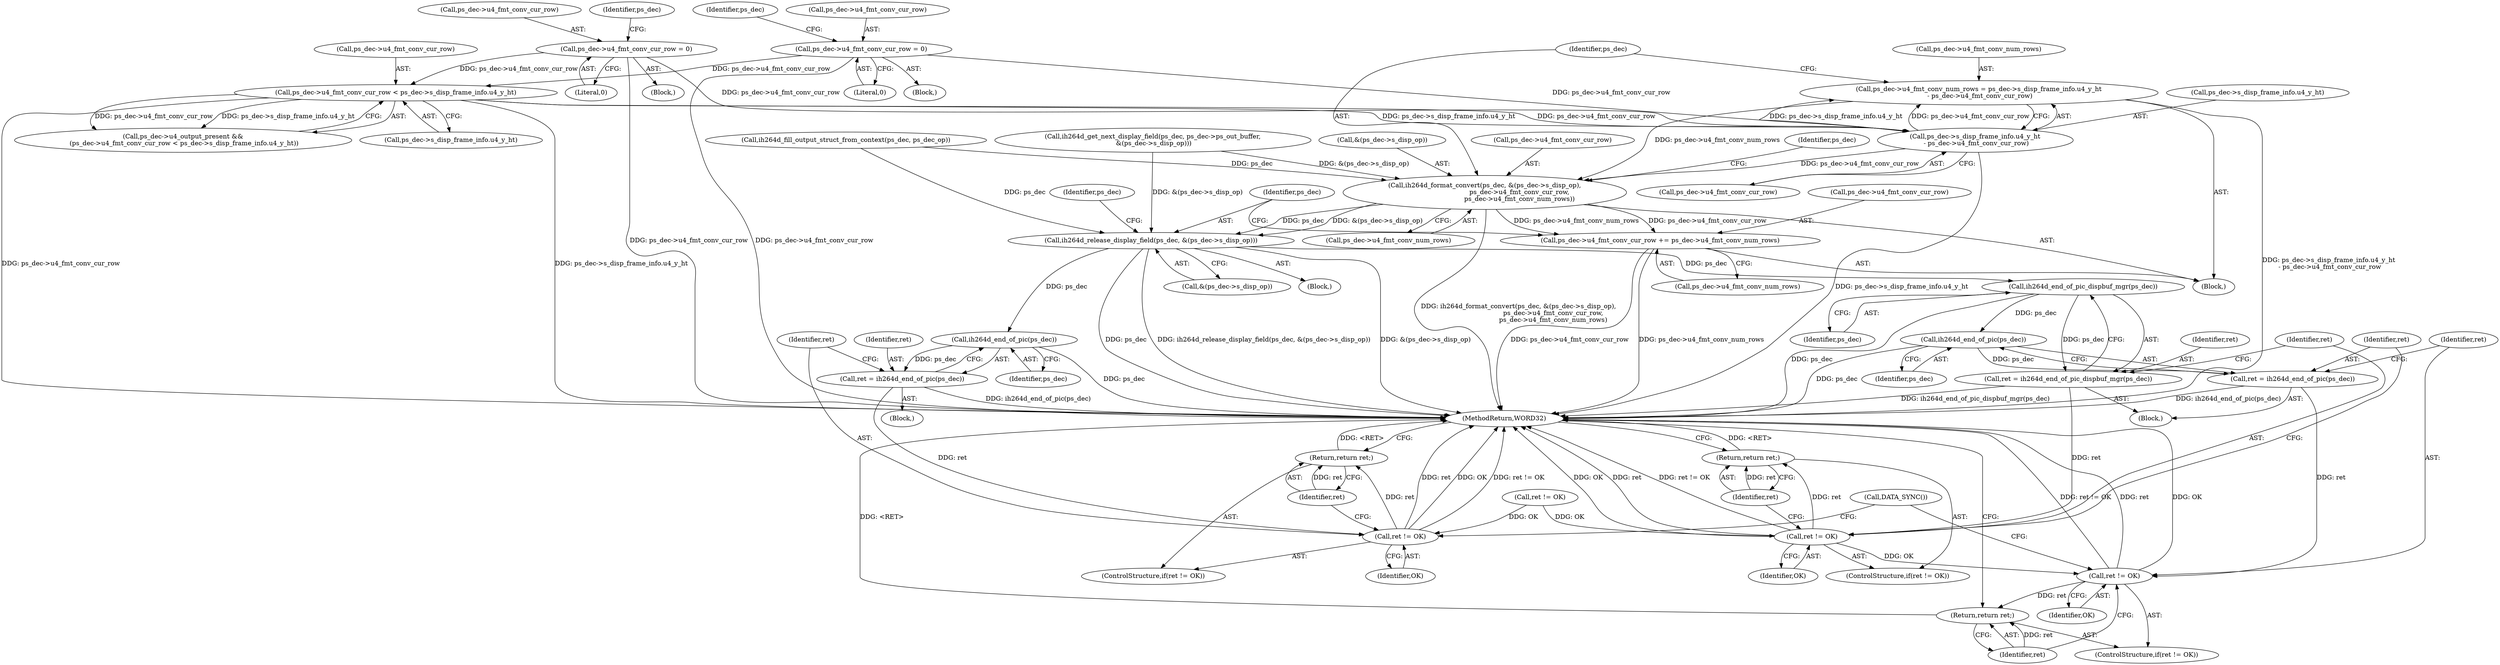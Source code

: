 digraph "0_Android_e86d3cfd2bc28dac421092106751e5638d54a848@integer" {
"1002110" [label="(Call,ps_dec->u4_fmt_conv_num_rows = ps_dec->s_disp_frame_info.u4_y_ht\n - ps_dec->u4_fmt_conv_cur_row)"];
"1002114" [label="(Call,ps_dec->s_disp_frame_info.u4_y_ht\n - ps_dec->u4_fmt_conv_cur_row)"];
"1002100" [label="(Call,ps_dec->u4_fmt_conv_cur_row < ps_dec->s_disp_frame_info.u4_y_ht)"];
"1000338" [label="(Call,ps_dec->u4_fmt_conv_cur_row = 0)"];
"1002082" [label="(Call,ps_dec->u4_fmt_conv_cur_row = 0)"];
"1002123" [label="(Call,ih264d_format_convert(ps_dec, &(ps_dec->s_disp_op),\n                                  ps_dec->u4_fmt_conv_cur_row,\n                                  ps_dec->u4_fmt_conv_num_rows))"];
"1002135" [label="(Call,ps_dec->u4_fmt_conv_cur_row += ps_dec->u4_fmt_conv_num_rows)"];
"1002142" [label="(Call,ih264d_release_display_field(ps_dec, &(ps_dec->s_disp_op)))"];
"1002234" [label="(Call,ih264d_end_of_pic_dispbuf_mgr(ps_dec))"];
"1002232" [label="(Call,ret = ih264d_end_of_pic_dispbuf_mgr(ps_dec))"];
"1002237" [label="(Call,ret != OK)"];
"1002240" [label="(Return,return ret;)"];
"1002247" [label="(Call,ret != OK)"];
"1002250" [label="(Return,return ret;)"];
"1002244" [label="(Call,ih264d_end_of_pic(ps_dec))"];
"1002242" [label="(Call,ret = ih264d_end_of_pic(ps_dec))"];
"1002256" [label="(Call,ih264d_end_of_pic(ps_dec))"];
"1002254" [label="(Call,ret = ih264d_end_of_pic(ps_dec))"];
"1002259" [label="(Call,ret != OK)"];
"1002262" [label="(Return,return ret;)"];
"1002089" [label="(Identifier,ps_dec)"];
"1002082" [label="(Call,ps_dec->u4_fmt_conv_cur_row = 0)"];
"1000339" [label="(Call,ps_dec->u4_fmt_conv_cur_row)"];
"1002132" [label="(Call,ps_dec->u4_fmt_conv_num_rows)"];
"1002247" [label="(Call,ret != OK)"];
"1002254" [label="(Call,ret = ih264d_end_of_pic(ps_dec))"];
"1002129" [label="(Call,ps_dec->u4_fmt_conv_cur_row)"];
"1002248" [label="(Identifier,ret)"];
"1002240" [label="(Return,return ret;)"];
"1002258" [label="(ControlStructure,if(ret != OK))"];
"1002232" [label="(Call,ret = ih264d_end_of_pic_dispbuf_mgr(ps_dec))"];
"1002137" [label="(Identifier,ps_dec)"];
"1002110" [label="(Call,ps_dec->u4_fmt_conv_num_rows = ps_dec->s_disp_frame_info.u4_y_ht\n - ps_dec->u4_fmt_conv_cur_row)"];
"1002144" [label="(Call,&(ps_dec->s_disp_op))"];
"1002264" [label="(Call,DATA_SYNC())"];
"1002235" [label="(Identifier,ps_dec)"];
"1002253" [label="(Block,)"];
"1002272" [label="(MethodReturn,WORD32)"];
"1002239" [label="(Identifier,OK)"];
"1002233" [label="(Identifier,ret)"];
"1002135" [label="(Call,ps_dec->u4_fmt_conv_cur_row += ps_dec->u4_fmt_conv_num_rows)"];
"1002114" [label="(Call,ps_dec->s_disp_frame_info.u4_y_ht\n - ps_dec->u4_fmt_conv_cur_row)"];
"1002052" [label="(Block,)"];
"1002244" [label="(Call,ih264d_end_of_pic(ps_dec))"];
"1002081" [label="(Block,)"];
"1000342" [label="(Literal,0)"];
"1002236" [label="(ControlStructure,if(ret != OK))"];
"1002101" [label="(Call,ps_dec->u4_fmt_conv_cur_row)"];
"1002249" [label="(Identifier,OK)"];
"1002245" [label="(Identifier,ps_dec)"];
"1002263" [label="(Identifier,ret)"];
"1000338" [label="(Call,ps_dec->u4_fmt_conv_cur_row = 0)"];
"1002255" [label="(Identifier,ret)"];
"1002256" [label="(Call,ih264d_end_of_pic(ps_dec))"];
"1002100" [label="(Call,ps_dec->u4_fmt_conv_cur_row < ps_dec->s_disp_frame_info.u4_y_ht)"];
"1002083" [label="(Call,ps_dec->u4_fmt_conv_cur_row)"];
"1002250" [label="(Return,return ret;)"];
"1002123" [label="(Call,ih264d_format_convert(ps_dec, &(ps_dec->s_disp_op),\n                                  ps_dec->u4_fmt_conv_cur_row,\n                                  ps_dec->u4_fmt_conv_num_rows))"];
"1002086" [label="(Literal,0)"];
"1002124" [label="(Identifier,ps_dec)"];
"1002109" [label="(Block,)"];
"1002143" [label="(Identifier,ps_dec)"];
"1002231" [label="(Block,)"];
"1002237" [label="(Call,ret != OK)"];
"1002104" [label="(Call,ps_dec->s_disp_frame_info.u4_y_ht)"];
"1002251" [label="(Identifier,ret)"];
"1002241" [label="(Identifier,ret)"];
"1001326" [label="(Call,ret != OK)"];
"1002120" [label="(Call,ps_dec->u4_fmt_conv_cur_row)"];
"1002242" [label="(Call,ret = ih264d_end_of_pic(ps_dec))"];
"1000157" [label="(Block,)"];
"1002259" [label="(Call,ret != OK)"];
"1002262" [label="(Return,return ret;)"];
"1002243" [label="(Identifier,ret)"];
"1002257" [label="(Identifier,ps_dec)"];
"1002152" [label="(Identifier,ps_dec)"];
"1002115" [label="(Call,ps_dec->s_disp_frame_info.u4_y_ht)"];
"1002092" [label="(Call,ih264d_fill_output_struct_from_context(ps_dec, ps_dec_op))"];
"1002125" [label="(Call,&(ps_dec->s_disp_op))"];
"1002142" [label="(Call,ih264d_release_display_field(ps_dec, &(ps_dec->s_disp_op)))"];
"1002234" [label="(Call,ih264d_end_of_pic_dispbuf_mgr(ps_dec))"];
"1002238" [label="(Identifier,ret)"];
"1002246" [label="(ControlStructure,if(ret != OK))"];
"1002064" [label="(Call,ih264d_get_next_display_field(ps_dec, ps_dec->ps_out_buffer,\n &(ps_dec->s_disp_op)))"];
"1002139" [label="(Call,ps_dec->u4_fmt_conv_num_rows)"];
"1002111" [label="(Call,ps_dec->u4_fmt_conv_num_rows)"];
"1002260" [label="(Identifier,ret)"];
"1000345" [label="(Identifier,ps_dec)"];
"1002136" [label="(Call,ps_dec->u4_fmt_conv_cur_row)"];
"1002261" [label="(Identifier,OK)"];
"1002096" [label="(Call,ps_dec->u4_output_present &&\n (ps_dec->u4_fmt_conv_cur_row < ps_dec->s_disp_frame_info.u4_y_ht))"];
"1002110" -> "1002109"  [label="AST: "];
"1002110" -> "1002114"  [label="CFG: "];
"1002111" -> "1002110"  [label="AST: "];
"1002114" -> "1002110"  [label="AST: "];
"1002124" -> "1002110"  [label="CFG: "];
"1002110" -> "1002272"  [label="DDG: ps_dec->s_disp_frame_info.u4_y_ht\n - ps_dec->u4_fmt_conv_cur_row"];
"1002114" -> "1002110"  [label="DDG: ps_dec->s_disp_frame_info.u4_y_ht"];
"1002114" -> "1002110"  [label="DDG: ps_dec->u4_fmt_conv_cur_row"];
"1002110" -> "1002123"  [label="DDG: ps_dec->u4_fmt_conv_num_rows"];
"1002114" -> "1002120"  [label="CFG: "];
"1002115" -> "1002114"  [label="AST: "];
"1002120" -> "1002114"  [label="AST: "];
"1002114" -> "1002272"  [label="DDG: ps_dec->s_disp_frame_info.u4_y_ht"];
"1002100" -> "1002114"  [label="DDG: ps_dec->s_disp_frame_info.u4_y_ht"];
"1002100" -> "1002114"  [label="DDG: ps_dec->u4_fmt_conv_cur_row"];
"1000338" -> "1002114"  [label="DDG: ps_dec->u4_fmt_conv_cur_row"];
"1002082" -> "1002114"  [label="DDG: ps_dec->u4_fmt_conv_cur_row"];
"1002114" -> "1002123"  [label="DDG: ps_dec->u4_fmt_conv_cur_row"];
"1002100" -> "1002096"  [label="AST: "];
"1002100" -> "1002104"  [label="CFG: "];
"1002101" -> "1002100"  [label="AST: "];
"1002104" -> "1002100"  [label="AST: "];
"1002096" -> "1002100"  [label="CFG: "];
"1002100" -> "1002272"  [label="DDG: ps_dec->s_disp_frame_info.u4_y_ht"];
"1002100" -> "1002272"  [label="DDG: ps_dec->u4_fmt_conv_cur_row"];
"1002100" -> "1002096"  [label="DDG: ps_dec->u4_fmt_conv_cur_row"];
"1002100" -> "1002096"  [label="DDG: ps_dec->s_disp_frame_info.u4_y_ht"];
"1000338" -> "1002100"  [label="DDG: ps_dec->u4_fmt_conv_cur_row"];
"1002082" -> "1002100"  [label="DDG: ps_dec->u4_fmt_conv_cur_row"];
"1000338" -> "1000157"  [label="AST: "];
"1000338" -> "1000342"  [label="CFG: "];
"1000339" -> "1000338"  [label="AST: "];
"1000342" -> "1000338"  [label="AST: "];
"1000345" -> "1000338"  [label="CFG: "];
"1000338" -> "1002272"  [label="DDG: ps_dec->u4_fmt_conv_cur_row"];
"1002082" -> "1002081"  [label="AST: "];
"1002082" -> "1002086"  [label="CFG: "];
"1002083" -> "1002082"  [label="AST: "];
"1002086" -> "1002082"  [label="AST: "];
"1002089" -> "1002082"  [label="CFG: "];
"1002082" -> "1002272"  [label="DDG: ps_dec->u4_fmt_conv_cur_row"];
"1002123" -> "1002109"  [label="AST: "];
"1002123" -> "1002132"  [label="CFG: "];
"1002124" -> "1002123"  [label="AST: "];
"1002125" -> "1002123"  [label="AST: "];
"1002129" -> "1002123"  [label="AST: "];
"1002132" -> "1002123"  [label="AST: "];
"1002137" -> "1002123"  [label="CFG: "];
"1002123" -> "1002272"  [label="DDG: ih264d_format_convert(ps_dec, &(ps_dec->s_disp_op),\n                                  ps_dec->u4_fmt_conv_cur_row,\n                                  ps_dec->u4_fmt_conv_num_rows)"];
"1002092" -> "1002123"  [label="DDG: ps_dec"];
"1002064" -> "1002123"  [label="DDG: &(ps_dec->s_disp_op)"];
"1002123" -> "1002135"  [label="DDG: ps_dec->u4_fmt_conv_num_rows"];
"1002123" -> "1002135"  [label="DDG: ps_dec->u4_fmt_conv_cur_row"];
"1002123" -> "1002142"  [label="DDG: ps_dec"];
"1002123" -> "1002142"  [label="DDG: &(ps_dec->s_disp_op)"];
"1002135" -> "1002109"  [label="AST: "];
"1002135" -> "1002139"  [label="CFG: "];
"1002136" -> "1002135"  [label="AST: "];
"1002139" -> "1002135"  [label="AST: "];
"1002143" -> "1002135"  [label="CFG: "];
"1002135" -> "1002272"  [label="DDG: ps_dec->u4_fmt_conv_num_rows"];
"1002135" -> "1002272"  [label="DDG: ps_dec->u4_fmt_conv_cur_row"];
"1002142" -> "1002052"  [label="AST: "];
"1002142" -> "1002144"  [label="CFG: "];
"1002143" -> "1002142"  [label="AST: "];
"1002144" -> "1002142"  [label="AST: "];
"1002152" -> "1002142"  [label="CFG: "];
"1002142" -> "1002272"  [label="DDG: ih264d_release_display_field(ps_dec, &(ps_dec->s_disp_op))"];
"1002142" -> "1002272"  [label="DDG: &(ps_dec->s_disp_op)"];
"1002142" -> "1002272"  [label="DDG: ps_dec"];
"1002092" -> "1002142"  [label="DDG: ps_dec"];
"1002064" -> "1002142"  [label="DDG: &(ps_dec->s_disp_op)"];
"1002142" -> "1002234"  [label="DDG: ps_dec"];
"1002142" -> "1002256"  [label="DDG: ps_dec"];
"1002234" -> "1002232"  [label="AST: "];
"1002234" -> "1002235"  [label="CFG: "];
"1002235" -> "1002234"  [label="AST: "];
"1002232" -> "1002234"  [label="CFG: "];
"1002234" -> "1002272"  [label="DDG: ps_dec"];
"1002234" -> "1002232"  [label="DDG: ps_dec"];
"1002234" -> "1002244"  [label="DDG: ps_dec"];
"1002232" -> "1002231"  [label="AST: "];
"1002233" -> "1002232"  [label="AST: "];
"1002238" -> "1002232"  [label="CFG: "];
"1002232" -> "1002272"  [label="DDG: ih264d_end_of_pic_dispbuf_mgr(ps_dec)"];
"1002232" -> "1002237"  [label="DDG: ret"];
"1002237" -> "1002236"  [label="AST: "];
"1002237" -> "1002239"  [label="CFG: "];
"1002238" -> "1002237"  [label="AST: "];
"1002239" -> "1002237"  [label="AST: "];
"1002241" -> "1002237"  [label="CFG: "];
"1002243" -> "1002237"  [label="CFG: "];
"1002237" -> "1002272"  [label="DDG: OK"];
"1002237" -> "1002272"  [label="DDG: ret"];
"1002237" -> "1002272"  [label="DDG: ret != OK"];
"1001326" -> "1002237"  [label="DDG: OK"];
"1002237" -> "1002240"  [label="DDG: ret"];
"1002237" -> "1002247"  [label="DDG: OK"];
"1002240" -> "1002236"  [label="AST: "];
"1002240" -> "1002241"  [label="CFG: "];
"1002241" -> "1002240"  [label="AST: "];
"1002272" -> "1002240"  [label="CFG: "];
"1002240" -> "1002272"  [label="DDG: <RET>"];
"1002241" -> "1002240"  [label="DDG: ret"];
"1002247" -> "1002246"  [label="AST: "];
"1002247" -> "1002249"  [label="CFG: "];
"1002248" -> "1002247"  [label="AST: "];
"1002249" -> "1002247"  [label="AST: "];
"1002251" -> "1002247"  [label="CFG: "];
"1002264" -> "1002247"  [label="CFG: "];
"1002247" -> "1002272"  [label="DDG: OK"];
"1002247" -> "1002272"  [label="DDG: ret != OK"];
"1002247" -> "1002272"  [label="DDG: ret"];
"1002242" -> "1002247"  [label="DDG: ret"];
"1002247" -> "1002250"  [label="DDG: ret"];
"1002250" -> "1002246"  [label="AST: "];
"1002250" -> "1002251"  [label="CFG: "];
"1002251" -> "1002250"  [label="AST: "];
"1002272" -> "1002250"  [label="CFG: "];
"1002250" -> "1002272"  [label="DDG: <RET>"];
"1002251" -> "1002250"  [label="DDG: ret"];
"1002244" -> "1002242"  [label="AST: "];
"1002244" -> "1002245"  [label="CFG: "];
"1002245" -> "1002244"  [label="AST: "];
"1002242" -> "1002244"  [label="CFG: "];
"1002244" -> "1002272"  [label="DDG: ps_dec"];
"1002244" -> "1002242"  [label="DDG: ps_dec"];
"1002242" -> "1002231"  [label="AST: "];
"1002243" -> "1002242"  [label="AST: "];
"1002248" -> "1002242"  [label="CFG: "];
"1002242" -> "1002272"  [label="DDG: ih264d_end_of_pic(ps_dec)"];
"1002256" -> "1002254"  [label="AST: "];
"1002256" -> "1002257"  [label="CFG: "];
"1002257" -> "1002256"  [label="AST: "];
"1002254" -> "1002256"  [label="CFG: "];
"1002256" -> "1002272"  [label="DDG: ps_dec"];
"1002256" -> "1002254"  [label="DDG: ps_dec"];
"1002254" -> "1002253"  [label="AST: "];
"1002255" -> "1002254"  [label="AST: "];
"1002260" -> "1002254"  [label="CFG: "];
"1002254" -> "1002272"  [label="DDG: ih264d_end_of_pic(ps_dec)"];
"1002254" -> "1002259"  [label="DDG: ret"];
"1002259" -> "1002258"  [label="AST: "];
"1002259" -> "1002261"  [label="CFG: "];
"1002260" -> "1002259"  [label="AST: "];
"1002261" -> "1002259"  [label="AST: "];
"1002263" -> "1002259"  [label="CFG: "];
"1002264" -> "1002259"  [label="CFG: "];
"1002259" -> "1002272"  [label="DDG: ret"];
"1002259" -> "1002272"  [label="DDG: OK"];
"1002259" -> "1002272"  [label="DDG: ret != OK"];
"1001326" -> "1002259"  [label="DDG: OK"];
"1002259" -> "1002262"  [label="DDG: ret"];
"1002262" -> "1002258"  [label="AST: "];
"1002262" -> "1002263"  [label="CFG: "];
"1002263" -> "1002262"  [label="AST: "];
"1002272" -> "1002262"  [label="CFG: "];
"1002262" -> "1002272"  [label="DDG: <RET>"];
"1002263" -> "1002262"  [label="DDG: ret"];
}
